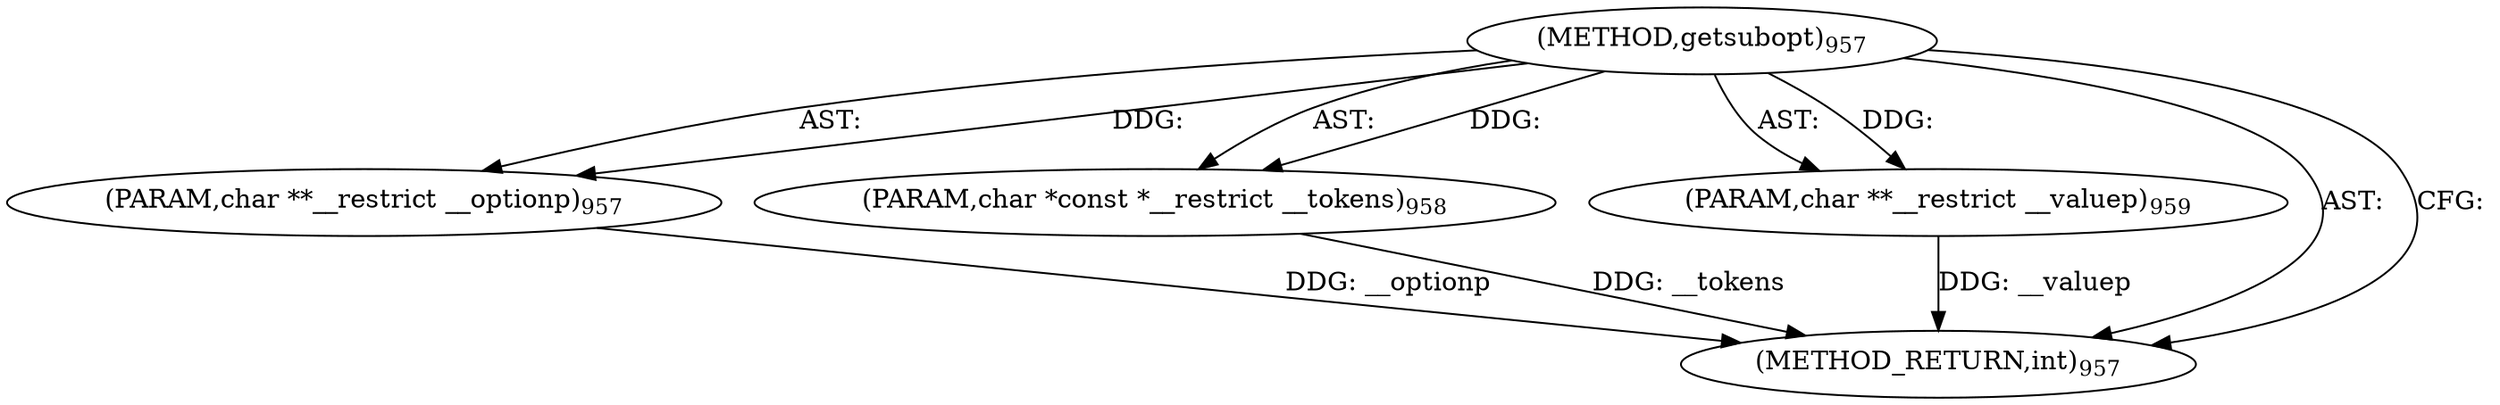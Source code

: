 digraph "getsubopt" {  
"4879" [label = <(METHOD,getsubopt)<SUB>957</SUB>> ]
"4880" [label = <(PARAM,char **__restrict __optionp)<SUB>957</SUB>> ]
"4881" [label = <(PARAM,char *const *__restrict __tokens)<SUB>958</SUB>> ]
"4882" [label = <(PARAM,char **__restrict __valuep)<SUB>959</SUB>> ]
"4883" [label = <(METHOD_RETURN,int)<SUB>957</SUB>> ]
  "4879" -> "4880"  [ label = "AST: "] 
  "4879" -> "4881"  [ label = "AST: "] 
  "4879" -> "4882"  [ label = "AST: "] 
  "4879" -> "4883"  [ label = "AST: "] 
  "4879" -> "4883"  [ label = "CFG: "] 
  "4880" -> "4883"  [ label = "DDG: __optionp"] 
  "4881" -> "4883"  [ label = "DDG: __tokens"] 
  "4882" -> "4883"  [ label = "DDG: __valuep"] 
  "4879" -> "4880"  [ label = "DDG: "] 
  "4879" -> "4881"  [ label = "DDG: "] 
  "4879" -> "4882"  [ label = "DDG: "] 
}
